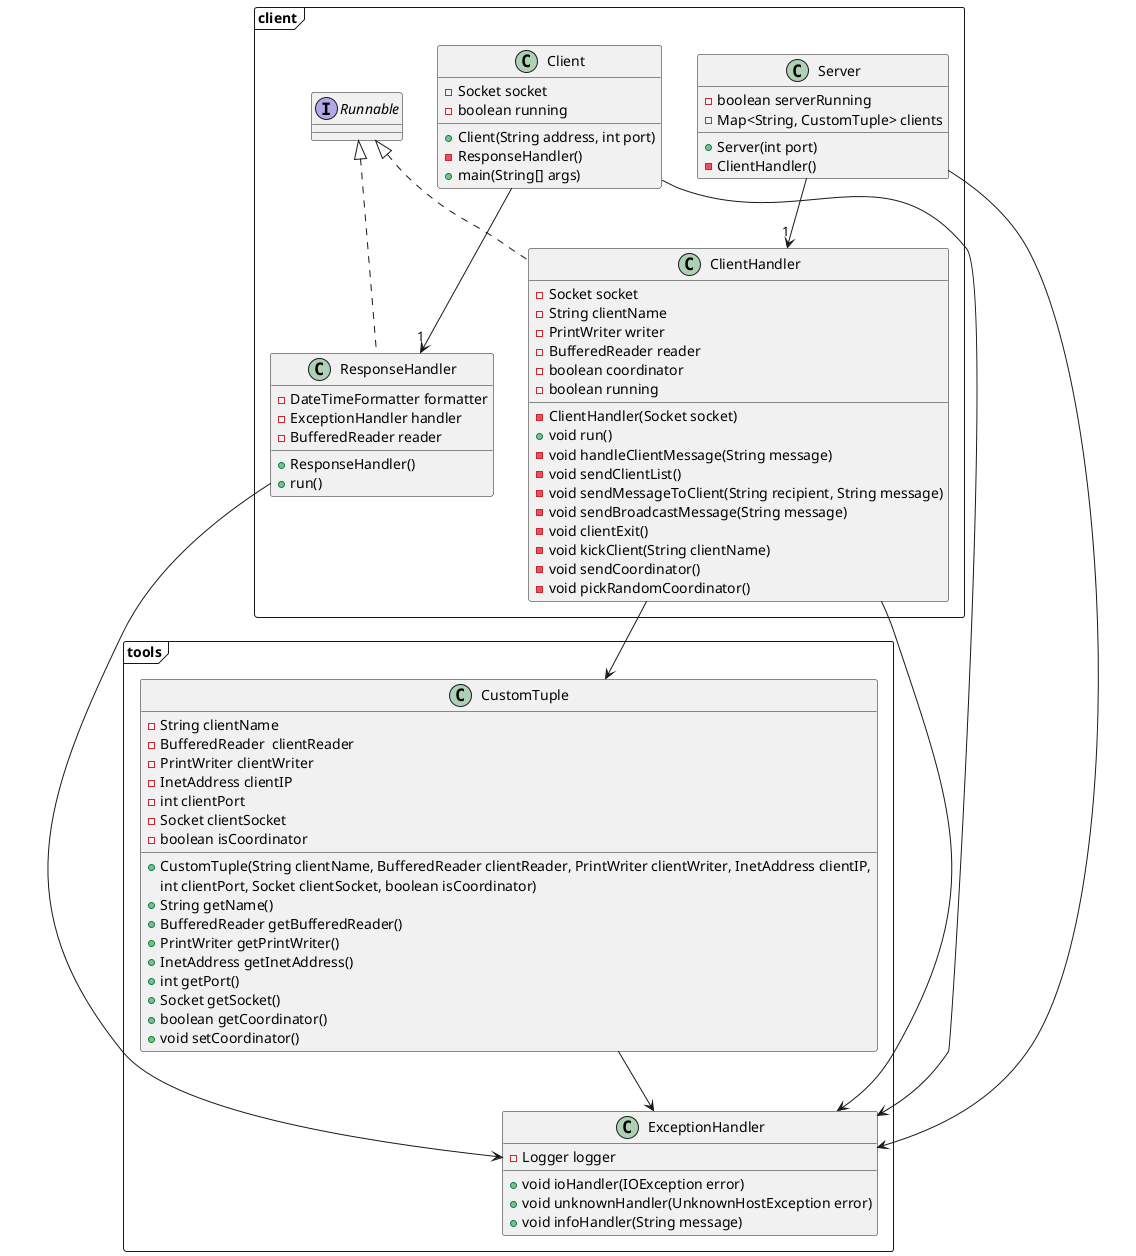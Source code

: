 @startuml
'https://plantuml.com/class-diagram

' Client Package
package client <<frame>> {
    class Client {
        -Socket socket
        -boolean running
        +Client(String address, int port)
        -ResponseHandler()
        +main(String[] args)
    }

    class ResponseHandler implements Runnable{
        -DateTimeFormatter formatter
        -ExceptionHandler handler
        -BufferedReader reader
        +ResponseHandler()
        +run()
    }

    class Server {
        -boolean serverRunning
        -Map<String, CustomTuple> clients
        +Server(int port)
        -ClientHandler()
    }

    class ClientHandler implements Runnable {
        -Socket socket
        -String clientName
        -PrintWriter writer
        -BufferedReader reader
        -boolean coordinator
        -boolean running
        -ClientHandler(Socket socket)
        +void run()
        -void handleClientMessage(String message)
        -void sendClientList()
        -void sendMessageToClient(String recipient, String message)
        -void sendBroadcastMessage(String message)
        -void clientExit()
        -void kickClient(String clientName)
        -void sendCoordinator()
        -void pickRandomCoordinator()
    }
}

' Tools Package
package tools <<frame>> {
    class CustomTuple {
        -String clientName
        -BufferedReader  clientReader
        -PrintWriter clientWriter
        -InetAddress clientIP
        -int clientPort
        -Socket clientSocket
        -boolean isCoordinator
        +CustomTuple(String clientName, BufferedReader clientReader, PrintWriter clientWriter, InetAddress clientIP,
                    int clientPort, Socket clientSocket, boolean isCoordinator)
        +String getName()
        +BufferedReader getBufferedReader()
        +PrintWriter getPrintWriter()
        +InetAddress getInetAddress()
        +int getPort()
        +Socket getSocket()
        +boolean getCoordinator()
        +void setCoordinator()
    }

    class ExceptionHandler {
        -Logger logger
        +void ioHandler(IOException error)
        +void unknownHandler(UnknownHostException error)
        +void infoHandler(String message)
    }
}

' Dependencies
Client --> ExceptionHandler
Client --> "1" ResponseHandler
ResponseHandler --> ExceptionHandler
Server --> ExceptionHandler
Server --> "1" ClientHandler
ClientHandler --> ExceptionHandler
ClientHandler --> CustomTuple
CustomTuple --> ExceptionHandler

@enduml
